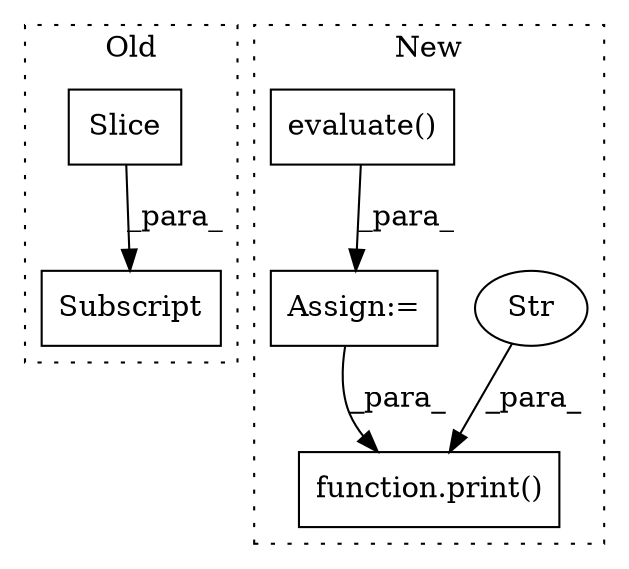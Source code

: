 digraph G {
subgraph cluster0 {
1 [label="Slice" a="80" s="4367" l="10" shape="box"];
3 [label="Subscript" a="63" s="4348,0" l="30,0" shape="box"];
label = "Old";
style="dotted";
}
subgraph cluster1 {
2 [label="function.print()" a="75" s="4770,4802" l="6,1" shape="box"];
4 [label="Str" a="66" s="4776" l="12" shape="ellipse"];
5 [label="evaluate()" a="75" s="4487,4518" l="14,1" shape="box"];
6 [label="Assign:=" a="68" s="4484" l="3" shape="box"];
label = "New";
style="dotted";
}
1 -> 3 [label="_para_"];
4 -> 2 [label="_para_"];
5 -> 6 [label="_para_"];
6 -> 2 [label="_para_"];
}